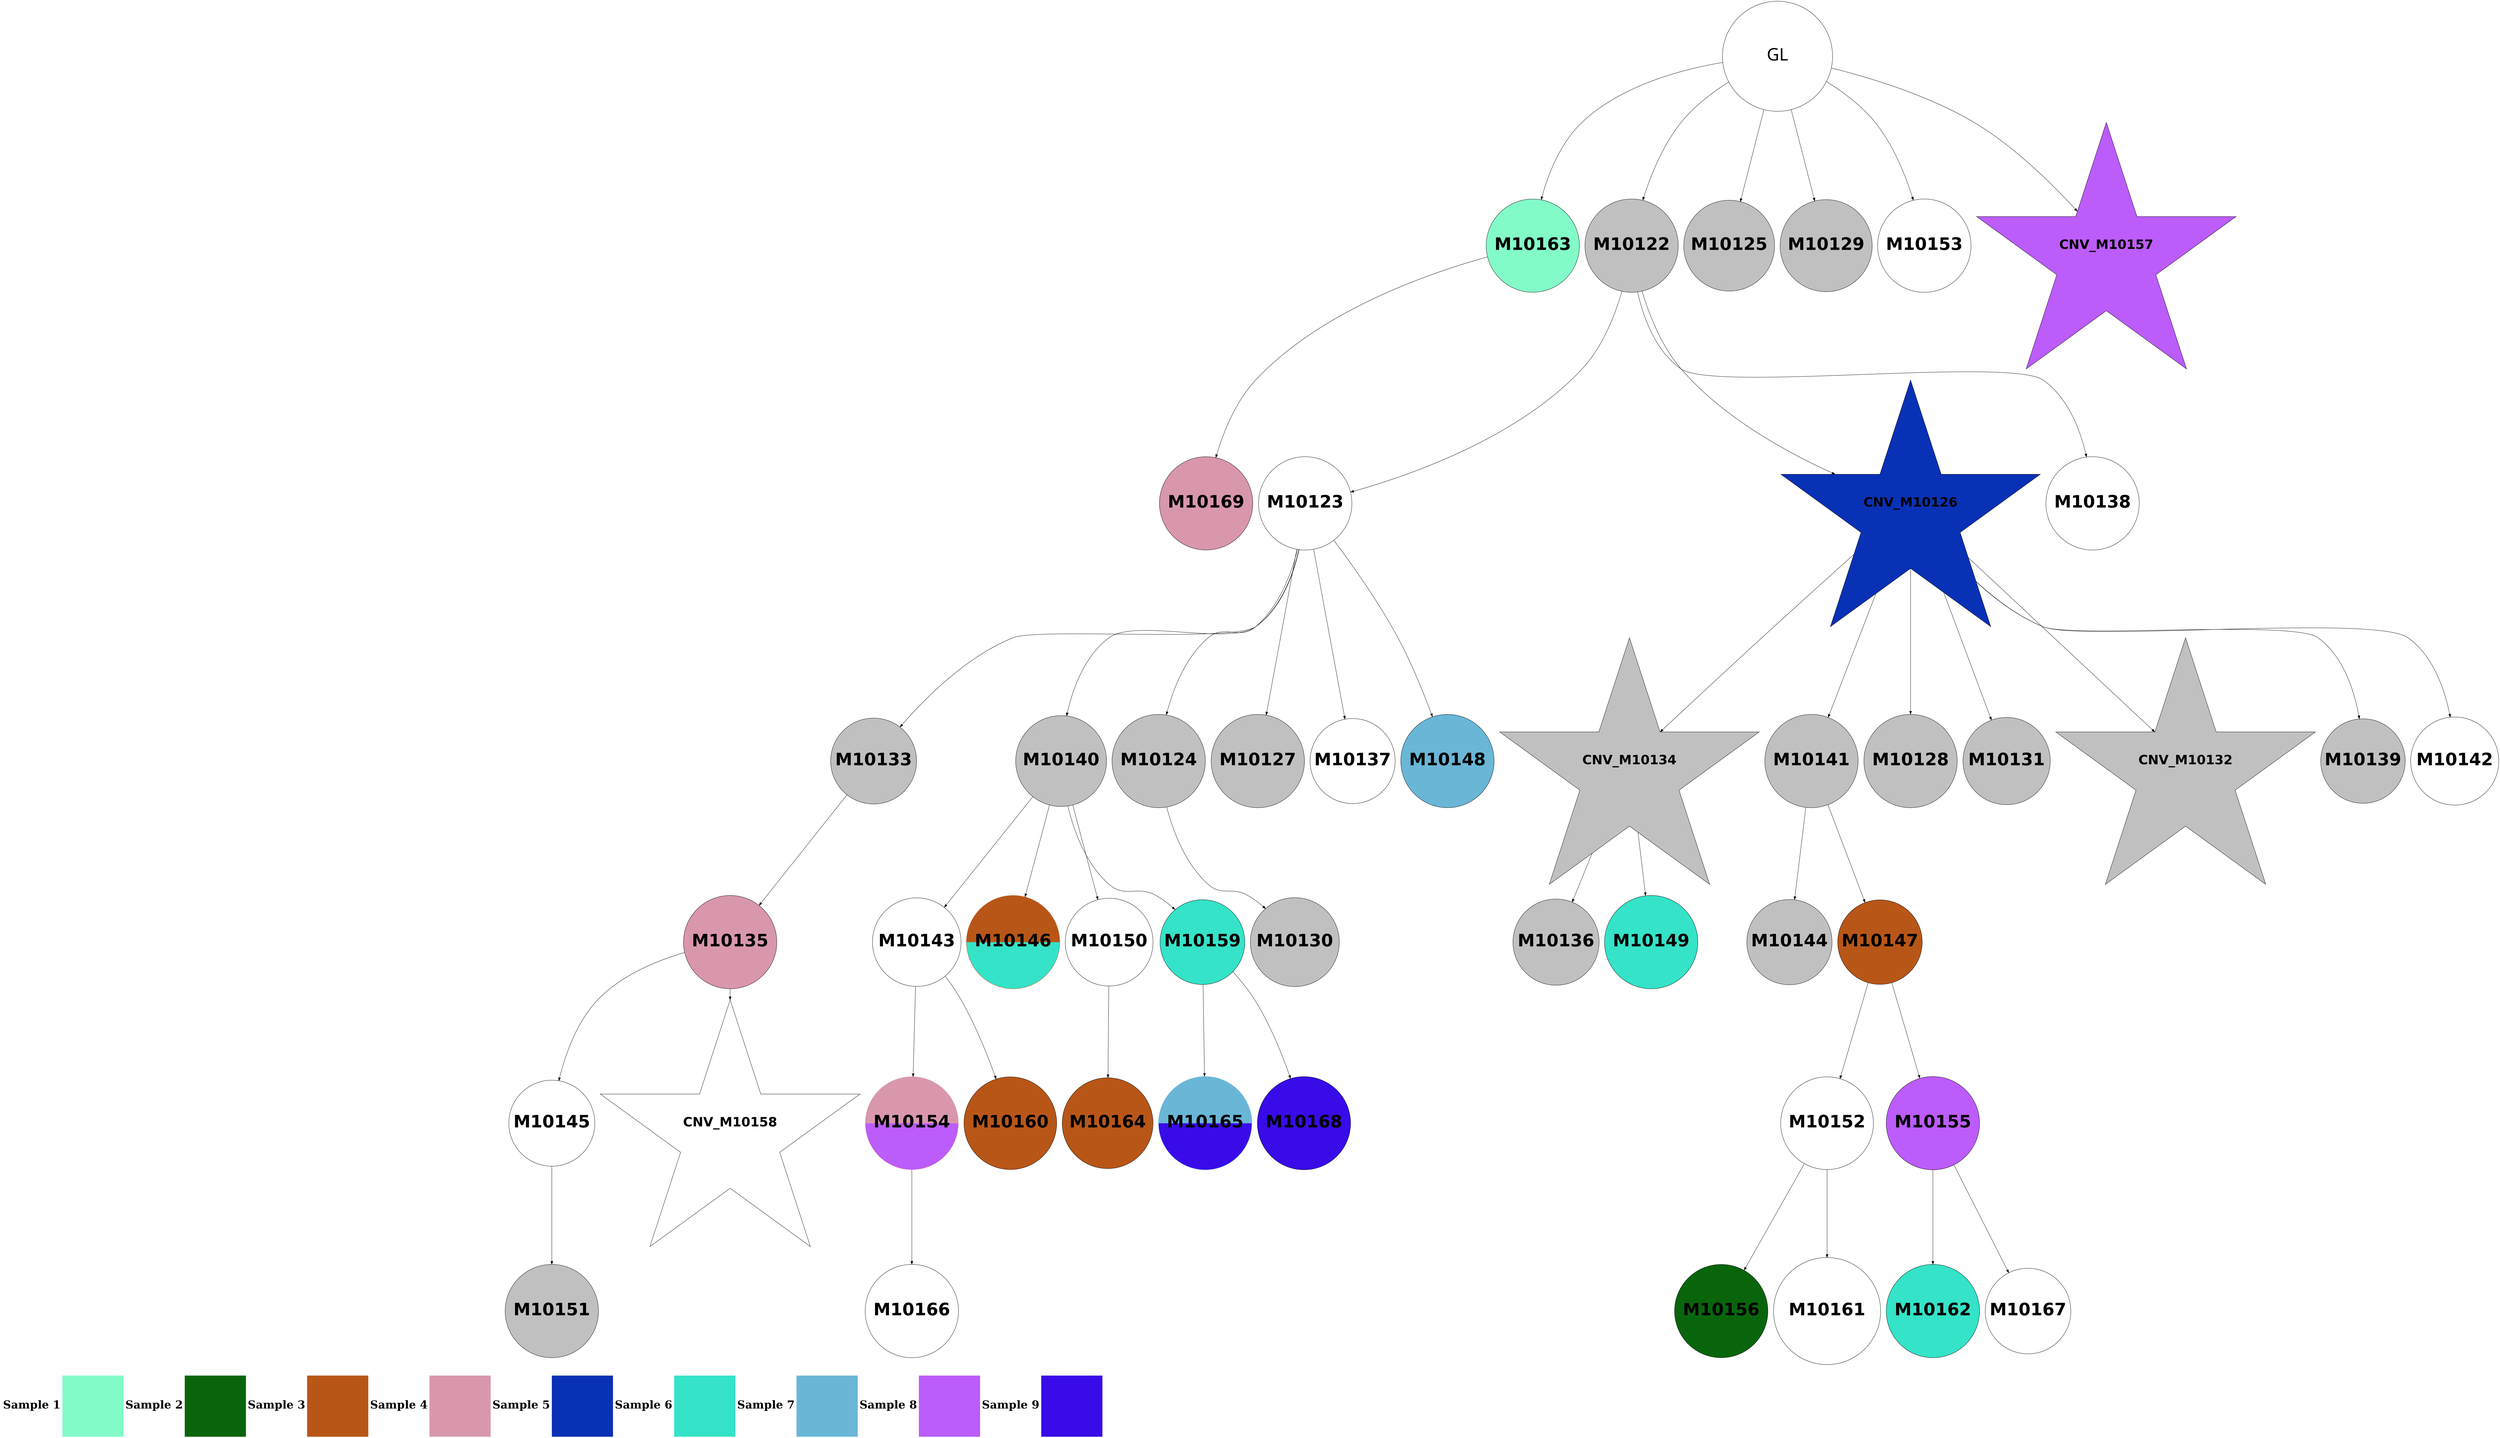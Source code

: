 digraph G { 
rankdir=TB;
10208 -> 10214;
10178 -> 10180;
10179 -> 10181;
10179 -> 10194;
10180 -> 10190;
10180 -> 10203;
10185 -> 10188;
10185 -> 10191;
10185 -> 10195;
10185 -> 10204;
10186 -> 10189;
10186 -> 10192;
10188 -> 10199;
10188 -> 10205;
10190 -> 10196;
10192 -> 10197;
10192 -> 10200;
10195 -> 10209;
10197 -> 10201;
10197 -> 10206;
10166 -> 10167;
10166 -> 10170;
10166 -> 10174;
10166 -> 10198;
10166 -> 10202;
10166 -> 10208;
10167 -> 10168;
10167 -> 10171;
10167 -> 10183;
10199 -> 10211;
10168 -> 10169;
10168 -> 10172;
10168 -> 10178;
10168 -> 10182;
10168 -> 10185;
10168 -> 10193;
10200 -> 10207;
10200 -> 10212;
10169 -> 10175;
10171 -> 10173;
10171 -> 10176;
10171 -> 10177;
10171 -> 10179;
10171 -> 10184;
10171 -> 10186;
10171 -> 10187;
10204 -> 10210;
10204 -> 10213;
10210 [shape=circle style=wedged color="#6ab6d7:#390be9" fontname="helvetica-bold" fontsize=56 label="M10165" width=0.46 height=2 ];
10184 [shape=circle style=filled fillcolor=grey fontname="helvetica-bold" fontsize=56 label="M10139" width=3.72 height=2 ];
10174 [shape=circle style=filled fillcolor=grey fontname="helvetica-bold" fontsize=56 label="M10129" width=4.18 height=2 ];
10196 [shape=circle style=filled fillcolor=grey fontname="helvetica-bold" fontsize=56 label="M10151" width=0.38 height=2 ];
10213 [shape=circle style=filled fillcolor="#390be9" fontname="helvetica-bold" fontsize=56 label="M10168" width=2.01 height=2 ];
10198 [shape=circle style=filled fillcolor=white fontname="helvetica-bold" fontsize=56 label="M10153" width=0.49 height=2 ];
10171 [shape=star style=filled fillcolor="#0931b5" fontname="helvetica-bold" fontsize=42 label="CNV_M10126"];
10176 [shape=circle style=filled fillcolor=grey fontname="helvetica-bold" fontsize=56 label="M10131" width=2.73 height=2 ];
10195 [shape=circle style=filled fillcolor=white fontname="helvetica-bold" fontsize=56 label="M10150" width=3.99 height=2 ];
10214 [shape=circle style=filled fillcolor="#d997ac" fontname="helvetica-bold" fontsize=56 label="M10169" width=1.35 height=2 ];
10178 [shape=circle style=filled fillcolor=grey fontname="helvetica-bold" fontsize=56 label="M10133" width=3.13 height=2 ];
10168 [shape=circle style=filled fillcolor=white fontname="helvetica-bold" fontsize=56 label="M10123" width=1.11 height=2 ];
10185 [shape=circle style=filled fillcolor=grey fontname="helvetica-bold" fontsize=56 label="M10140" width=4.13 height=2 ];
10182 [shape=circle style=filled fillcolor=white fontname="helvetica-bold" fontsize=56 label="M10137" width=3.42 height=2 ];
10166 [label="GL" fontname="arial-bold" fontsize=56 width=5 height=5];
10211 [shape=circle style=filled fillcolor=white fontname="helvetica-bold" fontsize=56 label="M10166" width=0.28 height=2 ];
10188 [shape=circle style=filled fillcolor=white fontname="helvetica-bold" fontsize=56 label="M10143" width=2.53 height=2 ];
10181 [shape=circle style=filled fillcolor=grey fontname="helvetica-bold" fontsize=56 label="M10136" width=3.09 height=2 ];
10172 [shape=circle style=filled fillcolor=grey fontname="helvetica-bold" fontsize=56 label="M10127" width=1.36 height=2 ];
10186 [shape=circle style=filled fillcolor=grey fontname="helvetica-bold" fontsize=56 label="M10141" width=0.14 height=2 ];
10205 [shape=circle style=filled fillcolor="#b85618" fontname="helvetica-bold" fontsize=56 label="M10160" width=2.06 height=2 ];
10189 [shape=circle style=filled fillcolor=grey fontname="helvetica-bold" fontsize=56 label="M10144" width=3.37 height=2 ];
10194 [shape=circle style=filled fillcolor="#34e3c8" fontname="helvetica-bold" fontsize=56 label="M10149" width=1.27 height=2 ];
10180 [shape=circle style=filled fillcolor="#d997ac" fontname="helvetica-bold" fontsize=56 label="M10135" width=1.76 height=2 ];
10190 [shape=circle style=filled fillcolor=white fontname="helvetica-bold" fontsize=56 label="M10145" width=3.11 height=2 ];
10173 [shape=circle style=filled fillcolor=grey fontname="helvetica-bold" fontsize=56 label="M10128" width=0.47 height=2 ];
10201 [shape=circle style=filled fillcolor="#09650c" fontname="helvetica-bold" fontsize=56 label="M10156" width=1.73 height=2 ];
10202 [shape=star style=filled fillcolor="#bc5cfa" fontname="helvetica-bold" fontsize=42 label="CNV_M10157"];
10197 [shape=circle style=filled fillcolor=white fontname="helvetica-bold" fontsize=56 label="M10152" width=2.05 height=2 ];
10177 [shape=star style=filled fillcolor=grey fontname="helvetica-bold" fontsize=42 label="CNV_M10132"];
10193 [shape=circle style=filled fillcolor="#6ab6d7" fontname="helvetica-bold" fontsize=56 label="M10148" width=1.94 height=2 ];
10179 [shape=star style=filled fillcolor=grey fontname="helvetica-bold" fontsize=42 label="CNV_M10134"];
10200 [shape=circle style=filled fillcolor="#bc5cfa" fontname="helvetica-bold" fontsize=56 label="M10155" width=0.95 height=2 ];
10169 [shape=circle style=filled fillcolor=grey fontname="helvetica-bold" fontsize=56 label="M10124" width=1.92 height=2 ];
10208 [shape=circle style=filled fillcolor="#83fbc8" fontname="helvetica-bold" fontsize=56 label="M10163" width=2.02 height=2 ];
10206 [shape=circle style=filled fillcolor=white fontname="helvetica-bold" fontsize=56 label="M10161" width=4.86 height=2 ];
10167 [shape=circle style=filled fillcolor=grey fontname="helvetica-bold" fontsize=56 label="M10122" width=1.25 height=2 ];
10191 [shape=circle style=wedged color="#b85618:#34e3c8" fontname="helvetica-bold" fontsize=56 label="M10146" width=0.55 height=2 ];
10207 [shape=circle style=filled fillcolor="#34e3c8" fontname="helvetica-bold" fontsize=56 label="M10162" width=0.56 height=2 ];
10192 [shape=circle style=filled fillcolor="#b85618" fontname="helvetica-bold" fontsize=56 label="M10147" width=3.71 height=2 ];
10212 [shape=circle style=filled fillcolor=white fontname="helvetica-bold" fontsize=56 label="M10167" width=3.23 height=2 ];
10183 [shape=circle style=filled fillcolor=white fontname="helvetica-bold" fontsize=56 label="M10138" width=0.76 height=2 ];
10175 [shape=circle style=filled fillcolor=grey fontname="helvetica-bold" fontsize=56 label="M10130" width=2.47 height=2 ];
10204 [shape=circle style=filled fillcolor="#34e3c8" fontname="helvetica-bold" fontsize=56 label="M10159" width=3.56 height=2 ];
10203 [shape=star style=filled fillcolor=white fontname="helvetica-bold" fontsize=42 label="CNV_M10158"];
10209 [shape=circle style=filled fillcolor="#b85618" fontname="helvetica-bold" fontsize=56 label="M10164" width=4.13 height=2 ];
10170 [shape=circle style=filled fillcolor=grey fontname="helvetica-bold" fontsize=56 label="M10125" width=4.12 height=2 ];
10199 [shape=circle style=wedged color="#d997ac:#bc5cfa" fontname="helvetica-bold" fontsize=56 label="M10154" width=4.22 height=2 ];
10187 [shape=circle style=filled fillcolor=white fontname="helvetica-bold" fontsize=56 label="M10142" width=4 height=2 ];
{rank=sink;
Legend[shape=none, margin=0, label=<<TABLE border="0" cellborder="0" cellspacing="0"> 
<TR><TD width="200" height="200" colspan="1"><FONT POINT-SIZE="36.0"><B>Sample 1</B></FONT></TD><TD width="200" height="200" colspan="1" BGCOLOR="#83fbc8"></TD>
<TD width="200" height="200" colspan="1"><FONT POINT-SIZE="36.0"><B>Sample 2</B></FONT></TD><TD width="200" height="200" colspan="1" BGCOLOR="#09650c"></TD>
<TD width="200" height="200" colspan="1"><FONT POINT-SIZE="36.0"><B>Sample 3</B></FONT></TD><TD width="200" height="200" colspan="1" BGCOLOR="#b85618"></TD>
<TD width="200" height="200" colspan="1"><FONT POINT-SIZE="36.0"><B>Sample 4</B></FONT></TD><TD width="200" height="200" colspan="1" BGCOLOR="#d997ac"></TD>
<TD width="200" height="200" colspan="1"><FONT POINT-SIZE="36.0"><B>Sample 5</B></FONT></TD><TD width="200" height="200" colspan="1" BGCOLOR="#0931b5"></TD>
<TD width="200" height="200" colspan="1"><FONT POINT-SIZE="36.0"><B>Sample 6</B></FONT></TD><TD width="200" height="200" colspan="1" BGCOLOR="#34e3c8"></TD>
<TD width="200" height="200" colspan="1"><FONT POINT-SIZE="36.0"><B>Sample 7</B></FONT></TD><TD width="200" height="200" colspan="1" BGCOLOR="#6ab6d7"></TD>
<TD width="200" height="200" colspan="1"><FONT POINT-SIZE="36.0"><B>Sample 8</B></FONT></TD><TD width="200" height="200" colspan="1" BGCOLOR="#bc5cfa"></TD>
<TD width="200" height="200" colspan="1"><FONT POINT-SIZE="36.0"><B>Sample 9</B></FONT></TD><TD width="200" height="200" colspan="1" BGCOLOR="#390be9"></TD>
</TR></TABLE>>];
} 
}